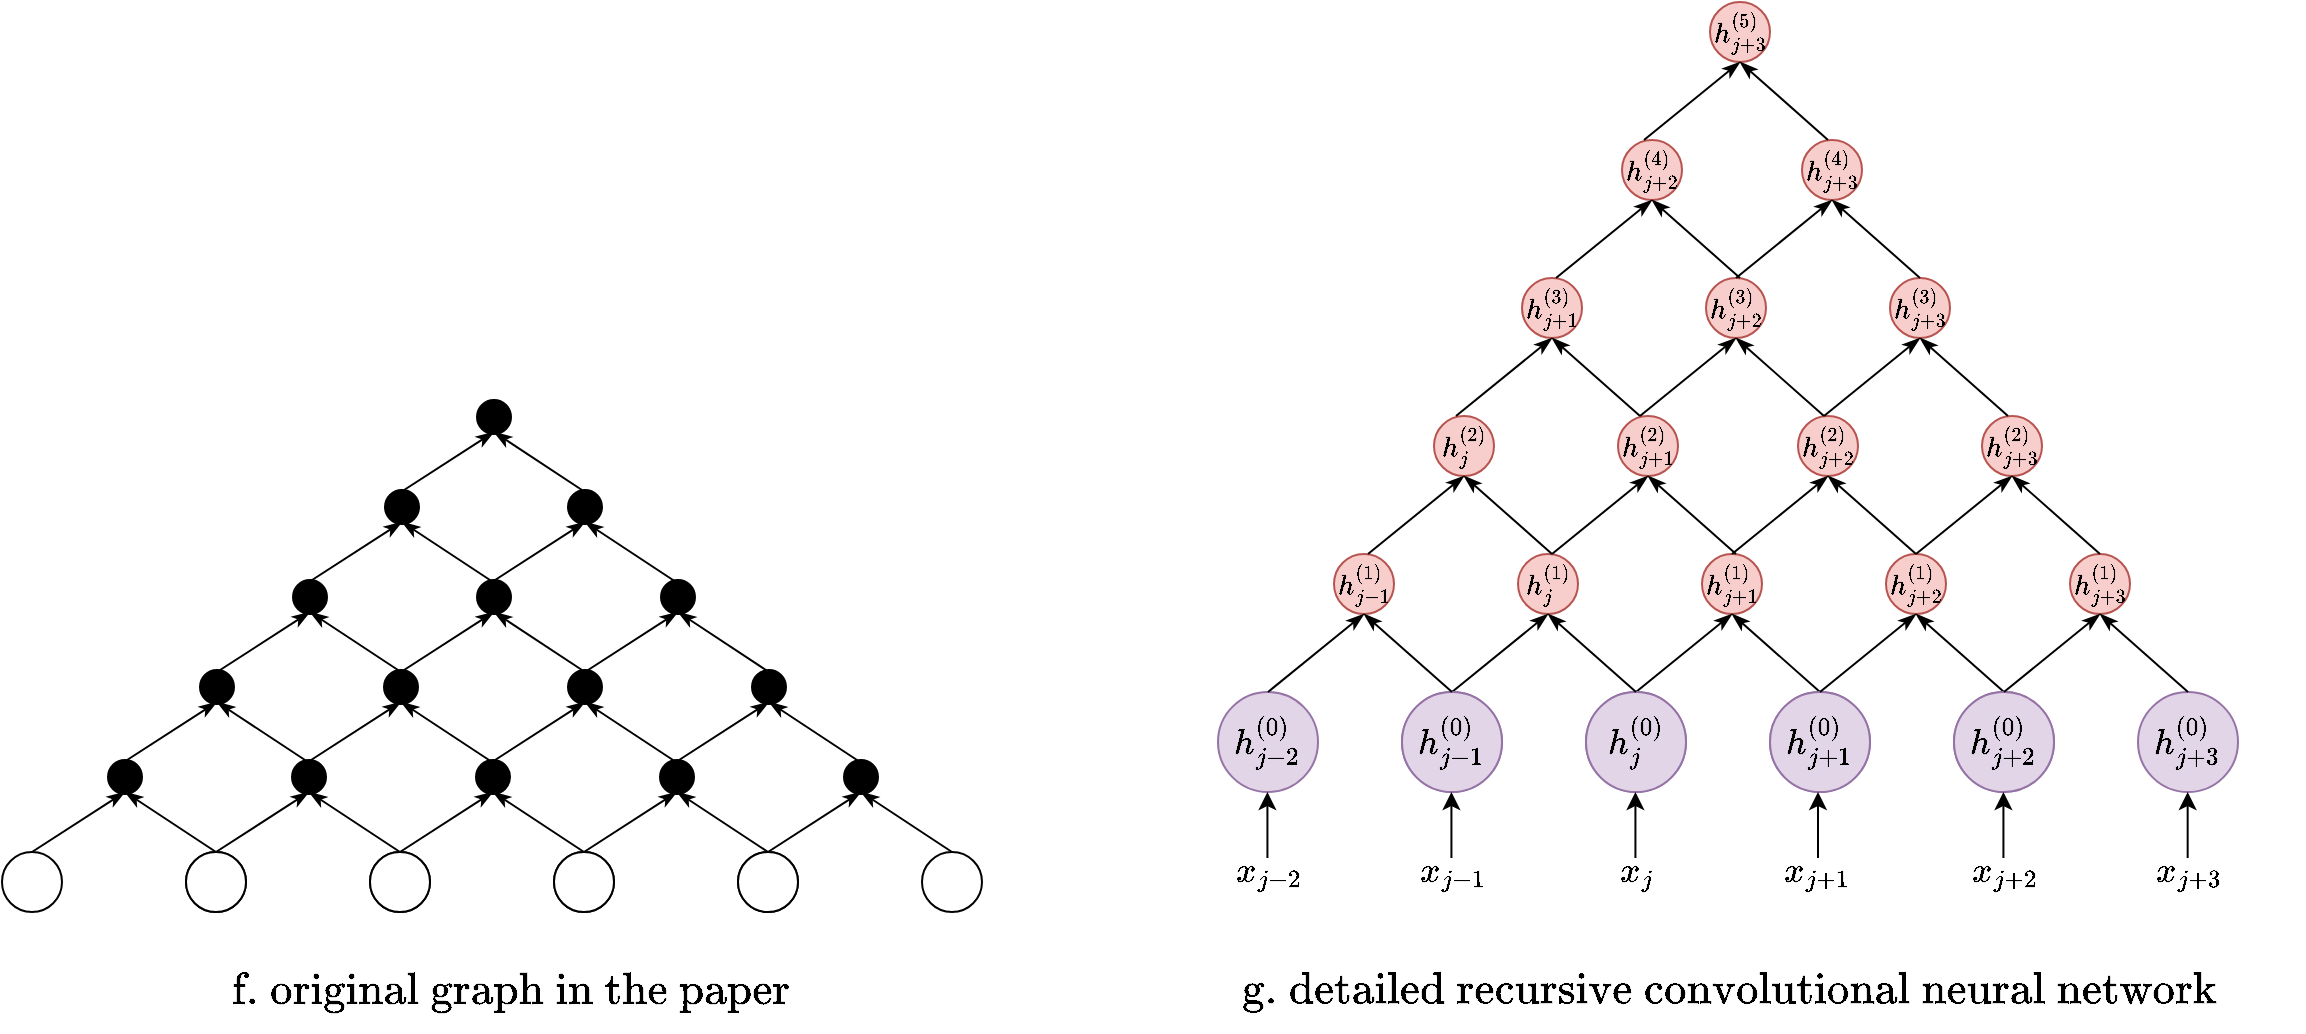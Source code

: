 <mxfile version="20.6.2" type="device"><diagram id="elnyjXKrbrGIwLudYgpo" name="第 1 页"><mxGraphModel dx="1806" dy="1236" grid="1" gridSize="10" guides="1" tooltips="1" connect="1" arrows="1" fold="1" page="0" pageScale="1" pageWidth="827" pageHeight="1169" math="1" shadow="0"><root><mxCell id="0"/><mxCell id="1" parent="0"/><mxCell id="DFSDorzvEX56ntKJOx33-15" value="$$\text{g. detailed recursive convolutional neural network}$$" style="text;html=1;align=center;verticalAlign=middle;resizable=0;points=[];autosize=1;strokeColor=none;fillColor=none;fontSize=19;" parent="1" vertex="1"><mxGeometry x="434.5" y="460" width="530" height="40" as="geometry"/></mxCell><mxCell id="DFSDorzvEX56ntKJOx33-19" value="" style="ellipse;whiteSpace=wrap;html=1;fontSize=19;strokeWidth=1;" parent="1" vertex="1"><mxGeometry x="21" y="410" width="30" height="30" as="geometry"/></mxCell><mxCell id="DFSDorzvEX56ntKJOx33-22" value="" style="ellipse;whiteSpace=wrap;html=1;fontSize=19;strokeWidth=1;" parent="1" vertex="1"><mxGeometry x="113" y="410" width="30" height="30" as="geometry"/></mxCell><mxCell id="DFSDorzvEX56ntKJOx33-25" value="" style="ellipse;whiteSpace=wrap;html=1;fontSize=19;strokeWidth=3;fillColor=#000000;" parent="1" vertex="1"><mxGeometry x="75" y="365" width="15" height="15" as="geometry"/></mxCell><mxCell id="DFSDorzvEX56ntKJOx33-26" value="" style="endArrow=classicThin;html=1;rounded=0;strokeWidth=1;fontSize=19;exitX=0.5;exitY=0;exitDx=0;exitDy=0;entryX=0.5;entryY=1;entryDx=0;entryDy=0;endFill=1;" parent="1" source="DFSDorzvEX56ntKJOx33-19" target="DFSDorzvEX56ntKJOx33-25" edge="1"><mxGeometry width="50" height="50" relative="1" as="geometry"><mxPoint x="65" y="435" as="sourcePoint"/><mxPoint x="115" y="385" as="targetPoint"/></mxGeometry></mxCell><mxCell id="DFSDorzvEX56ntKJOx33-27" value="" style="endArrow=classicThin;html=1;rounded=0;strokeWidth=1;fontSize=19;entryX=0.5;entryY=1;entryDx=0;entryDy=0;exitX=0.5;exitY=0;exitDx=0;exitDy=0;endFill=1;" parent="1" source="DFSDorzvEX56ntKJOx33-22" target="DFSDorzvEX56ntKJOx33-25" edge="1"><mxGeometry width="50" height="50" relative="1" as="geometry"><mxPoint x="75" y="435" as="sourcePoint"/><mxPoint x="125" y="385" as="targetPoint"/></mxGeometry></mxCell><mxCell id="DFSDorzvEX56ntKJOx33-32" value="$$\text{f. original graph in the paper}$$" style="text;html=1;align=center;verticalAlign=middle;resizable=0;points=[];autosize=1;strokeColor=none;fillColor=none;fontSize=19;" parent="1" vertex="1"><mxGeometry x="-84" y="460" width="350" height="40" as="geometry"/></mxCell><mxCell id="DFSDorzvEX56ntKJOx33-41" value="" style="ellipse;whiteSpace=wrap;html=1;fontSize=19;strokeWidth=1;" parent="1" vertex="1"><mxGeometry x="113" y="410" width="30" height="30" as="geometry"/></mxCell><mxCell id="DFSDorzvEX56ntKJOx33-42" value="" style="ellipse;whiteSpace=wrap;html=1;fontSize=19;strokeWidth=1;" parent="1" vertex="1"><mxGeometry x="205" y="410" width="30" height="30" as="geometry"/></mxCell><mxCell id="DFSDorzvEX56ntKJOx33-43" value="" style="ellipse;whiteSpace=wrap;html=1;fontSize=19;strokeWidth=3;fillColor=#000000;" parent="1" vertex="1"><mxGeometry x="167" y="365" width="15" height="15" as="geometry"/></mxCell><mxCell id="DFSDorzvEX56ntKJOx33-44" value="" style="endArrow=classicThin;html=1;rounded=0;strokeWidth=1;fontSize=19;exitX=0.5;exitY=0;exitDx=0;exitDy=0;entryX=0.5;entryY=1;entryDx=0;entryDy=0;endFill=1;" parent="1" source="DFSDorzvEX56ntKJOx33-41" target="DFSDorzvEX56ntKJOx33-43" edge="1"><mxGeometry width="50" height="50" relative="1" as="geometry"><mxPoint x="157" y="435" as="sourcePoint"/><mxPoint x="207" y="385" as="targetPoint"/></mxGeometry></mxCell><mxCell id="DFSDorzvEX56ntKJOx33-45" value="" style="endArrow=classicThin;html=1;rounded=0;strokeWidth=1;fontSize=19;entryX=0.5;entryY=1;entryDx=0;entryDy=0;exitX=0.5;exitY=0;exitDx=0;exitDy=0;endFill=1;" parent="1" source="DFSDorzvEX56ntKJOx33-42" target="DFSDorzvEX56ntKJOx33-43" edge="1"><mxGeometry width="50" height="50" relative="1" as="geometry"><mxPoint x="167" y="435" as="sourcePoint"/><mxPoint x="217" y="385" as="targetPoint"/></mxGeometry></mxCell><mxCell id="DFSDorzvEX56ntKJOx33-46" value="" style="ellipse;whiteSpace=wrap;html=1;fontSize=19;strokeWidth=1;" parent="1" vertex="1"><mxGeometry x="205" y="410" width="30" height="30" as="geometry"/></mxCell><mxCell id="DFSDorzvEX56ntKJOx33-47" value="" style="ellipse;whiteSpace=wrap;html=1;fontSize=19;strokeWidth=1;" parent="1" vertex="1"><mxGeometry x="297" y="410" width="30" height="30" as="geometry"/></mxCell><mxCell id="DFSDorzvEX56ntKJOx33-48" value="" style="ellipse;whiteSpace=wrap;html=1;fontSize=19;strokeWidth=3;fillColor=#000000;" parent="1" vertex="1"><mxGeometry x="259" y="365" width="15" height="15" as="geometry"/></mxCell><mxCell id="DFSDorzvEX56ntKJOx33-49" value="" style="endArrow=classicThin;html=1;rounded=0;strokeWidth=1;fontSize=19;exitX=0.5;exitY=0;exitDx=0;exitDy=0;entryX=0.5;entryY=1;entryDx=0;entryDy=0;endFill=1;" parent="1" source="DFSDorzvEX56ntKJOx33-46" target="DFSDorzvEX56ntKJOx33-48" edge="1"><mxGeometry width="50" height="50" relative="1" as="geometry"><mxPoint x="249" y="435" as="sourcePoint"/><mxPoint x="299" y="385" as="targetPoint"/></mxGeometry></mxCell><mxCell id="DFSDorzvEX56ntKJOx33-50" value="" style="endArrow=classicThin;html=1;rounded=0;strokeWidth=1;fontSize=19;entryX=0.5;entryY=1;entryDx=0;entryDy=0;exitX=0.5;exitY=0;exitDx=0;exitDy=0;endFill=1;" parent="1" source="DFSDorzvEX56ntKJOx33-47" target="DFSDorzvEX56ntKJOx33-48" edge="1"><mxGeometry width="50" height="50" relative="1" as="geometry"><mxPoint x="259" y="435" as="sourcePoint"/><mxPoint x="309" y="385" as="targetPoint"/></mxGeometry></mxCell><mxCell id="DFSDorzvEX56ntKJOx33-51" value="" style="ellipse;whiteSpace=wrap;html=1;fontSize=19;strokeWidth=1;" parent="1" vertex="1"><mxGeometry x="-71" y="410" width="30" height="30" as="geometry"/></mxCell><mxCell id="DFSDorzvEX56ntKJOx33-52" value="" style="ellipse;whiteSpace=wrap;html=1;fontSize=19;strokeWidth=1;" parent="1" vertex="1"><mxGeometry x="21" y="410" width="30" height="30" as="geometry"/></mxCell><mxCell id="DFSDorzvEX56ntKJOx33-53" value="" style="ellipse;whiteSpace=wrap;html=1;fontSize=19;strokeWidth=3;fillColor=#000000;" parent="1" vertex="1"><mxGeometry x="-17" y="365" width="15" height="15" as="geometry"/></mxCell><mxCell id="DFSDorzvEX56ntKJOx33-54" value="" style="endArrow=classicThin;html=1;rounded=0;strokeWidth=1;fontSize=19;exitX=0.5;exitY=0;exitDx=0;exitDy=0;entryX=0.5;entryY=1;entryDx=0;entryDy=0;endFill=1;" parent="1" source="DFSDorzvEX56ntKJOx33-51" target="DFSDorzvEX56ntKJOx33-53" edge="1"><mxGeometry width="50" height="50" relative="1" as="geometry"><mxPoint x="-27" y="435" as="sourcePoint"/><mxPoint x="23" y="385" as="targetPoint"/></mxGeometry></mxCell><mxCell id="DFSDorzvEX56ntKJOx33-55" value="" style="endArrow=classicThin;html=1;rounded=0;strokeWidth=1;fontSize=19;entryX=0.5;entryY=1;entryDx=0;entryDy=0;exitX=0.5;exitY=0;exitDx=0;exitDy=0;endFill=1;" parent="1" source="DFSDorzvEX56ntKJOx33-52" target="DFSDorzvEX56ntKJOx33-53" edge="1"><mxGeometry width="50" height="50" relative="1" as="geometry"><mxPoint x="-17" y="435" as="sourcePoint"/><mxPoint x="33" y="385" as="targetPoint"/></mxGeometry></mxCell><mxCell id="DFSDorzvEX56ntKJOx33-56" value="" style="ellipse;whiteSpace=wrap;html=1;fontSize=19;strokeWidth=1;" parent="1" vertex="1"><mxGeometry x="-163" y="410" width="30" height="30" as="geometry"/></mxCell><mxCell id="DFSDorzvEX56ntKJOx33-57" value="" style="ellipse;whiteSpace=wrap;html=1;fontSize=19;strokeWidth=1;" parent="1" vertex="1"><mxGeometry x="-71" y="410" width="30" height="30" as="geometry"/></mxCell><mxCell id="DFSDorzvEX56ntKJOx33-58" value="" style="ellipse;whiteSpace=wrap;html=1;fontSize=19;strokeWidth=3;fillColor=#000000;" parent="1" vertex="1"><mxGeometry x="-109" y="365" width="15" height="15" as="geometry"/></mxCell><mxCell id="DFSDorzvEX56ntKJOx33-59" value="" style="endArrow=classicThin;html=1;rounded=0;strokeWidth=1;fontSize=19;exitX=0.5;exitY=0;exitDx=0;exitDy=0;entryX=0.5;entryY=1;entryDx=0;entryDy=0;endFill=1;" parent="1" source="DFSDorzvEX56ntKJOx33-56" target="DFSDorzvEX56ntKJOx33-58" edge="1"><mxGeometry width="50" height="50" relative="1" as="geometry"><mxPoint x="-119" y="435" as="sourcePoint"/><mxPoint x="-69" y="385" as="targetPoint"/></mxGeometry></mxCell><mxCell id="DFSDorzvEX56ntKJOx33-60" value="" style="endArrow=classicThin;html=1;rounded=0;strokeWidth=1;fontSize=19;entryX=0.5;entryY=1;entryDx=0;entryDy=0;exitX=0.5;exitY=0;exitDx=0;exitDy=0;endFill=1;" parent="1" source="DFSDorzvEX56ntKJOx33-57" target="DFSDorzvEX56ntKJOx33-58" edge="1"><mxGeometry width="50" height="50" relative="1" as="geometry"><mxPoint x="-109" y="435" as="sourcePoint"/><mxPoint x="-59" y="385" as="targetPoint"/></mxGeometry></mxCell><mxCell id="DFSDorzvEX56ntKJOx33-61" value="" style="ellipse;whiteSpace=wrap;html=1;fontSize=19;strokeWidth=3;fillColor=#000000;" parent="1" vertex="1"><mxGeometry x="-63" y="320" width="15" height="15" as="geometry"/></mxCell><mxCell id="DFSDorzvEX56ntKJOx33-62" value="" style="endArrow=classicThin;html=1;rounded=0;strokeWidth=1;fontSize=19;exitX=0.5;exitY=0;exitDx=0;exitDy=0;entryX=0.5;entryY=1;entryDx=0;entryDy=0;endFill=1;" parent="1" target="DFSDorzvEX56ntKJOx33-61" edge="1"><mxGeometry width="50" height="50" relative="1" as="geometry"><mxPoint x="-102" y="365" as="sourcePoint"/><mxPoint x="-23" y="340" as="targetPoint"/></mxGeometry></mxCell><mxCell id="DFSDorzvEX56ntKJOx33-63" value="" style="endArrow=classicThin;html=1;rounded=0;strokeWidth=1;fontSize=19;entryX=0.5;entryY=1;entryDx=0;entryDy=0;exitX=0.5;exitY=0;exitDx=0;exitDy=0;endFill=1;" parent="1" target="DFSDorzvEX56ntKJOx33-61" edge="1"><mxGeometry width="50" height="50" relative="1" as="geometry"><mxPoint x="-10" y="365" as="sourcePoint"/><mxPoint x="-13" y="340" as="targetPoint"/></mxGeometry></mxCell><mxCell id="DFSDorzvEX56ntKJOx33-64" value="" style="ellipse;whiteSpace=wrap;html=1;fontSize=19;strokeWidth=3;fillColor=#000000;" parent="1" vertex="1"><mxGeometry x="29" y="320" width="15" height="15" as="geometry"/></mxCell><mxCell id="DFSDorzvEX56ntKJOx33-65" value="" style="endArrow=classicThin;html=1;rounded=0;strokeWidth=1;fontSize=19;exitX=0.5;exitY=0;exitDx=0;exitDy=0;entryX=0.5;entryY=1;entryDx=0;entryDy=0;endFill=1;" parent="1" target="DFSDorzvEX56ntKJOx33-64" edge="1"><mxGeometry width="50" height="50" relative="1" as="geometry"><mxPoint x="-10" y="365" as="sourcePoint"/><mxPoint x="69" y="340" as="targetPoint"/></mxGeometry></mxCell><mxCell id="DFSDorzvEX56ntKJOx33-66" value="" style="endArrow=classicThin;html=1;rounded=0;strokeWidth=1;fontSize=19;entryX=0.5;entryY=1;entryDx=0;entryDy=0;exitX=0.5;exitY=0;exitDx=0;exitDy=0;endFill=1;" parent="1" target="DFSDorzvEX56ntKJOx33-64" edge="1"><mxGeometry width="50" height="50" relative="1" as="geometry"><mxPoint x="82" y="365" as="sourcePoint"/><mxPoint x="79" y="340" as="targetPoint"/></mxGeometry></mxCell><mxCell id="DFSDorzvEX56ntKJOx33-67" value="" style="ellipse;whiteSpace=wrap;html=1;fontSize=19;strokeWidth=3;fillColor=#000000;" parent="1" vertex="1"><mxGeometry x="121" y="320" width="15" height="15" as="geometry"/></mxCell><mxCell id="DFSDorzvEX56ntKJOx33-68" value="" style="endArrow=classicThin;html=1;rounded=0;strokeWidth=1;fontSize=19;exitX=0.5;exitY=0;exitDx=0;exitDy=0;entryX=0.5;entryY=1;entryDx=0;entryDy=0;endFill=1;" parent="1" target="DFSDorzvEX56ntKJOx33-67" edge="1"><mxGeometry width="50" height="50" relative="1" as="geometry"><mxPoint x="82" y="365" as="sourcePoint"/><mxPoint x="161" y="340" as="targetPoint"/></mxGeometry></mxCell><mxCell id="DFSDorzvEX56ntKJOx33-69" value="" style="endArrow=classicThin;html=1;rounded=0;strokeWidth=1;fontSize=19;entryX=0.5;entryY=1;entryDx=0;entryDy=0;exitX=0.5;exitY=0;exitDx=0;exitDy=0;endFill=1;" parent="1" target="DFSDorzvEX56ntKJOx33-67" edge="1"><mxGeometry width="50" height="50" relative="1" as="geometry"><mxPoint x="174" y="365" as="sourcePoint"/><mxPoint x="171" y="340" as="targetPoint"/></mxGeometry></mxCell><mxCell id="DFSDorzvEX56ntKJOx33-70" value="" style="ellipse;whiteSpace=wrap;html=1;fontSize=19;strokeWidth=3;fillColor=#000000;" parent="1" vertex="1"><mxGeometry x="-16.5" y="275" width="15" height="15" as="geometry"/></mxCell><mxCell id="DFSDorzvEX56ntKJOx33-71" value="" style="endArrow=classicThin;html=1;rounded=0;strokeWidth=1;fontSize=19;exitX=0.5;exitY=0;exitDx=0;exitDy=0;entryX=0.5;entryY=1;entryDx=0;entryDy=0;endFill=1;" parent="1" target="DFSDorzvEX56ntKJOx33-70" edge="1"><mxGeometry width="50" height="50" relative="1" as="geometry"><mxPoint x="-55.5" y="320" as="sourcePoint"/><mxPoint x="23.5" y="295" as="targetPoint"/></mxGeometry></mxCell><mxCell id="DFSDorzvEX56ntKJOx33-72" value="" style="endArrow=classicThin;html=1;rounded=0;strokeWidth=1;fontSize=19;entryX=0.5;entryY=1;entryDx=0;entryDy=0;exitX=0.5;exitY=0;exitDx=0;exitDy=0;endFill=1;" parent="1" target="DFSDorzvEX56ntKJOx33-70" edge="1"><mxGeometry width="50" height="50" relative="1" as="geometry"><mxPoint x="36.5" y="320" as="sourcePoint"/><mxPoint x="33.5" y="295" as="targetPoint"/></mxGeometry></mxCell><mxCell id="DFSDorzvEX56ntKJOx33-73" value="" style="ellipse;whiteSpace=wrap;html=1;fontSize=19;strokeWidth=3;fillColor=#000000;" parent="1" vertex="1"><mxGeometry x="75.5" y="275" width="15" height="15" as="geometry"/></mxCell><mxCell id="DFSDorzvEX56ntKJOx33-74" value="" style="endArrow=classicThin;html=1;rounded=0;strokeWidth=1;fontSize=19;exitX=0.5;exitY=0;exitDx=0;exitDy=0;entryX=0.5;entryY=1;entryDx=0;entryDy=0;endFill=1;" parent="1" target="DFSDorzvEX56ntKJOx33-73" edge="1"><mxGeometry width="50" height="50" relative="1" as="geometry"><mxPoint x="36.5" y="320" as="sourcePoint"/><mxPoint x="115.5" y="295" as="targetPoint"/></mxGeometry></mxCell><mxCell id="DFSDorzvEX56ntKJOx33-75" value="" style="endArrow=classicThin;html=1;rounded=0;strokeWidth=1;fontSize=19;entryX=0.5;entryY=1;entryDx=0;entryDy=0;exitX=0.5;exitY=0;exitDx=0;exitDy=0;endFill=1;" parent="1" target="DFSDorzvEX56ntKJOx33-73" edge="1"><mxGeometry width="50" height="50" relative="1" as="geometry"><mxPoint x="128.5" y="320" as="sourcePoint"/><mxPoint x="125.5" y="295" as="targetPoint"/></mxGeometry></mxCell><mxCell id="DFSDorzvEX56ntKJOx33-76" value="" style="ellipse;whiteSpace=wrap;html=1;fontSize=19;strokeWidth=3;fillColor=#000000;" parent="1" vertex="1"><mxGeometry x="29.5" y="230" width="15" height="15" as="geometry"/></mxCell><mxCell id="DFSDorzvEX56ntKJOx33-77" value="" style="endArrow=classicThin;html=1;rounded=0;strokeWidth=1;fontSize=19;exitX=0.5;exitY=0;exitDx=0;exitDy=0;entryX=0.5;entryY=1;entryDx=0;entryDy=0;endFill=1;" parent="1" target="DFSDorzvEX56ntKJOx33-76" edge="1"><mxGeometry width="50" height="50" relative="1" as="geometry"><mxPoint x="-9.5" y="275" as="sourcePoint"/><mxPoint x="69.5" y="250" as="targetPoint"/></mxGeometry></mxCell><mxCell id="DFSDorzvEX56ntKJOx33-78" value="" style="endArrow=classicThin;html=1;rounded=0;strokeWidth=1;fontSize=19;entryX=0.5;entryY=1;entryDx=0;entryDy=0;exitX=0.5;exitY=0;exitDx=0;exitDy=0;endFill=1;" parent="1" target="DFSDorzvEX56ntKJOx33-76" edge="1"><mxGeometry width="50" height="50" relative="1" as="geometry"><mxPoint x="82.5" y="275" as="sourcePoint"/><mxPoint x="79.5" y="250" as="targetPoint"/></mxGeometry></mxCell><mxCell id="DFSDorzvEX56ntKJOx33-79" value="" style="ellipse;whiteSpace=wrap;html=1;fontSize=19;strokeWidth=3;fillColor=#000000;" parent="1" vertex="1"><mxGeometry x="213" y="320" width="15" height="15" as="geometry"/></mxCell><mxCell id="DFSDorzvEX56ntKJOx33-80" value="" style="endArrow=classicThin;html=1;rounded=0;strokeWidth=1;fontSize=19;exitX=0.5;exitY=0;exitDx=0;exitDy=0;entryX=0.5;entryY=1;entryDx=0;entryDy=0;endFill=1;" parent="1" target="DFSDorzvEX56ntKJOx33-79" edge="1"><mxGeometry width="50" height="50" relative="1" as="geometry"><mxPoint x="174" y="365" as="sourcePoint"/><mxPoint x="253" y="340" as="targetPoint"/></mxGeometry></mxCell><mxCell id="DFSDorzvEX56ntKJOx33-81" value="" style="endArrow=classicThin;html=1;rounded=0;strokeWidth=1;fontSize=19;entryX=0.5;entryY=1;entryDx=0;entryDy=0;exitX=0.5;exitY=0;exitDx=0;exitDy=0;endFill=1;" parent="1" target="DFSDorzvEX56ntKJOx33-79" edge="1"><mxGeometry width="50" height="50" relative="1" as="geometry"><mxPoint x="266" y="365" as="sourcePoint"/><mxPoint x="263" y="340" as="targetPoint"/></mxGeometry></mxCell><mxCell id="DFSDorzvEX56ntKJOx33-82" value="" style="ellipse;whiteSpace=wrap;html=1;fontSize=19;strokeWidth=3;fillColor=#000000;" parent="1" vertex="1"><mxGeometry x="167.5" y="275" width="15" height="15" as="geometry"/></mxCell><mxCell id="DFSDorzvEX56ntKJOx33-83" value="" style="endArrow=classicThin;html=1;rounded=0;strokeWidth=1;fontSize=19;exitX=0.5;exitY=0;exitDx=0;exitDy=0;entryX=0.5;entryY=1;entryDx=0;entryDy=0;endFill=1;" parent="1" target="DFSDorzvEX56ntKJOx33-82" edge="1"><mxGeometry width="50" height="50" relative="1" as="geometry"><mxPoint x="128.5" y="320" as="sourcePoint"/><mxPoint x="207.5" y="295" as="targetPoint"/></mxGeometry></mxCell><mxCell id="DFSDorzvEX56ntKJOx33-84" value="" style="endArrow=classicThin;html=1;rounded=0;strokeWidth=1;fontSize=19;entryX=0.5;entryY=1;entryDx=0;entryDy=0;exitX=0.5;exitY=0;exitDx=0;exitDy=0;endFill=1;" parent="1" target="DFSDorzvEX56ntKJOx33-82" edge="1"><mxGeometry width="50" height="50" relative="1" as="geometry"><mxPoint x="220.5" y="320" as="sourcePoint"/><mxPoint x="217.5" y="295" as="targetPoint"/></mxGeometry></mxCell><mxCell id="DFSDorzvEX56ntKJOx33-85" value="" style="ellipse;whiteSpace=wrap;html=1;fontSize=19;strokeWidth=3;fillColor=#000000;" parent="1" vertex="1"><mxGeometry x="121" y="230" width="15" height="15" as="geometry"/></mxCell><mxCell id="DFSDorzvEX56ntKJOx33-86" value="" style="endArrow=classicThin;html=1;rounded=0;strokeWidth=1;fontSize=19;exitX=0.5;exitY=0;exitDx=0;exitDy=0;entryX=0.5;entryY=1;entryDx=0;entryDy=0;endFill=1;" parent="1" target="DFSDorzvEX56ntKJOx33-85" edge="1"><mxGeometry width="50" height="50" relative="1" as="geometry"><mxPoint x="82" y="275" as="sourcePoint"/><mxPoint x="161" y="250" as="targetPoint"/></mxGeometry></mxCell><mxCell id="DFSDorzvEX56ntKJOx33-87" value="" style="endArrow=classicThin;html=1;rounded=0;strokeWidth=1;fontSize=19;entryX=0.5;entryY=1;entryDx=0;entryDy=0;exitX=0.5;exitY=0;exitDx=0;exitDy=0;endFill=1;" parent="1" target="DFSDorzvEX56ntKJOx33-85" edge="1"><mxGeometry width="50" height="50" relative="1" as="geometry"><mxPoint x="174" y="275" as="sourcePoint"/><mxPoint x="171" y="250" as="targetPoint"/></mxGeometry></mxCell><mxCell id="DFSDorzvEX56ntKJOx33-88" value="" style="ellipse;whiteSpace=wrap;html=1;fontSize=19;strokeWidth=3;fillColor=#000000;" parent="1" vertex="1"><mxGeometry x="75.5" y="185" width="15" height="15" as="geometry"/></mxCell><mxCell id="DFSDorzvEX56ntKJOx33-89" value="" style="endArrow=classicThin;html=1;rounded=0;strokeWidth=1;fontSize=19;exitX=0.5;exitY=0;exitDx=0;exitDy=0;entryX=0.5;entryY=1;entryDx=0;entryDy=0;endFill=1;" parent="1" target="DFSDorzvEX56ntKJOx33-88" edge="1"><mxGeometry width="50" height="50" relative="1" as="geometry"><mxPoint x="36.5" y="230" as="sourcePoint"/><mxPoint x="115.5" y="205" as="targetPoint"/></mxGeometry></mxCell><mxCell id="DFSDorzvEX56ntKJOx33-90" value="" style="endArrow=classicThin;html=1;rounded=0;strokeWidth=1;fontSize=19;entryX=0.5;entryY=1;entryDx=0;entryDy=0;exitX=0.5;exitY=0;exitDx=0;exitDy=0;endFill=1;" parent="1" target="DFSDorzvEX56ntKJOx33-88" edge="1"><mxGeometry width="50" height="50" relative="1" as="geometry"><mxPoint x="128.5" y="230" as="sourcePoint"/><mxPoint x="125.5" y="205" as="targetPoint"/></mxGeometry></mxCell><mxCell id="DFSDorzvEX56ntKJOx33-91" value="" style="ellipse;whiteSpace=wrap;html=1;fontSize=19;strokeWidth=1;aspect=fixed;fillColor=#e1d5e7;strokeColor=#9673a6;" parent="1" vertex="1"><mxGeometry x="629" y="330" width="50" height="50" as="geometry"/></mxCell><mxCell id="DFSDorzvEX56ntKJOx33-92" value="" style="ellipse;whiteSpace=wrap;html=1;fontSize=19;strokeWidth=1;aspect=fixed;fillColor=#e1d5e7;strokeColor=#9673a6;" parent="1" vertex="1"><mxGeometry x="721" y="330" width="50" height="50" as="geometry"/></mxCell><mxCell id="DFSDorzvEX56ntKJOx33-93" value="&lt;span style=&quot;font-size: 12px;&quot;&gt;$$h_{j+1}^{(1)}$$&lt;/span&gt;" style="ellipse;whiteSpace=wrap;html=1;fontSize=19;strokeWidth=1;fillColor=#f8cecc;aspect=fixed;strokeColor=#b85450;" parent="1" vertex="1"><mxGeometry x="687" y="261" width="30" height="30" as="geometry"/></mxCell><mxCell id="DFSDorzvEX56ntKJOx33-94" value="" style="endArrow=classicThin;html=1;rounded=0;strokeWidth=1;fontSize=19;exitX=0.5;exitY=0;exitDx=0;exitDy=0;entryX=0.5;entryY=1;entryDx=0;entryDy=0;endFill=1;" parent="1" source="DFSDorzvEX56ntKJOx33-91" target="DFSDorzvEX56ntKJOx33-93" edge="1"><mxGeometry width="50" height="50" relative="1" as="geometry"><mxPoint x="673" y="355" as="sourcePoint"/><mxPoint x="723" y="305" as="targetPoint"/></mxGeometry></mxCell><mxCell id="DFSDorzvEX56ntKJOx33-95" value="" style="endArrow=classicThin;html=1;rounded=0;strokeWidth=1;fontSize=19;entryX=0.5;entryY=1;entryDx=0;entryDy=0;exitX=0.5;exitY=0;exitDx=0;exitDy=0;endFill=1;" parent="1" source="DFSDorzvEX56ntKJOx33-92" target="DFSDorzvEX56ntKJOx33-93" edge="1"><mxGeometry width="50" height="50" relative="1" as="geometry"><mxPoint x="683" y="355" as="sourcePoint"/><mxPoint x="733" y="305" as="targetPoint"/></mxGeometry></mxCell><mxCell id="DFSDorzvEX56ntKJOx33-96" value="&lt;span style=&quot;font-size: 15px;&quot;&gt;$$h_{j+1}^{(0)}$$&lt;/span&gt;" style="ellipse;whiteSpace=wrap;html=1;fontSize=19;strokeWidth=1;aspect=fixed;fillColor=#e1d5e7;strokeColor=#9673a6;" parent="1" vertex="1"><mxGeometry x="721" y="330" width="50" height="50" as="geometry"/></mxCell><mxCell id="DFSDorzvEX56ntKJOx33-97" value="" style="ellipse;whiteSpace=wrap;html=1;fontSize=19;strokeWidth=1;aspect=fixed;fillColor=#e1d5e7;strokeColor=#9673a6;" parent="1" vertex="1"><mxGeometry x="813" y="330" width="50" height="50" as="geometry"/></mxCell><mxCell id="DFSDorzvEX56ntKJOx33-98" value="&lt;span style=&quot;font-size: 12px;&quot;&gt;$$h_{j+2}^{(1)}$$&lt;/span&gt;" style="ellipse;whiteSpace=wrap;html=1;fontSize=19;strokeWidth=1;fillColor=#f8cecc;aspect=fixed;strokeColor=#b85450;" parent="1" vertex="1"><mxGeometry x="779" y="261" width="30" height="30" as="geometry"/></mxCell><mxCell id="DFSDorzvEX56ntKJOx33-99" value="" style="endArrow=classicThin;html=1;rounded=0;strokeWidth=1;fontSize=19;exitX=0.5;exitY=0;exitDx=0;exitDy=0;entryX=0.5;entryY=1;entryDx=0;entryDy=0;endFill=1;" parent="1" source="DFSDorzvEX56ntKJOx33-96" target="DFSDorzvEX56ntKJOx33-98" edge="1"><mxGeometry width="50" height="50" relative="1" as="geometry"><mxPoint x="765" y="355" as="sourcePoint"/><mxPoint x="815" y="305" as="targetPoint"/></mxGeometry></mxCell><mxCell id="DFSDorzvEX56ntKJOx33-100" value="" style="endArrow=classicThin;html=1;rounded=0;strokeWidth=1;fontSize=19;entryX=0.5;entryY=1;entryDx=0;entryDy=0;exitX=0.5;exitY=0;exitDx=0;exitDy=0;endFill=1;" parent="1" source="DFSDorzvEX56ntKJOx33-97" target="DFSDorzvEX56ntKJOx33-98" edge="1"><mxGeometry width="50" height="50" relative="1" as="geometry"><mxPoint x="775" y="355" as="sourcePoint"/><mxPoint x="825" y="305" as="targetPoint"/></mxGeometry></mxCell><mxCell id="DFSDorzvEX56ntKJOx33-101" value="&lt;span style=&quot;font-size: 15px;&quot;&gt;$$h_{j+2}^{(0)}$$&lt;/span&gt;" style="ellipse;whiteSpace=wrap;html=1;fontSize=19;strokeWidth=1;aspect=fixed;fillColor=#e1d5e7;strokeColor=#9673a6;" parent="1" vertex="1"><mxGeometry x="813" y="330" width="50" height="50" as="geometry"/></mxCell><mxCell id="DFSDorzvEX56ntKJOx33-102" value="&lt;span style=&quot;font-size: 15px;&quot;&gt;$$h_{j+3}^{(0)}$$&lt;/span&gt;" style="ellipse;whiteSpace=wrap;html=1;fontSize=19;strokeWidth=1;aspect=fixed;fillColor=#e1d5e7;strokeColor=#9673a6;" parent="1" vertex="1"><mxGeometry x="905" y="330" width="50" height="50" as="geometry"/></mxCell><mxCell id="DFSDorzvEX56ntKJOx33-103" value="&lt;span style=&quot;font-size: 12px;&quot;&gt;$$h_{j+3}^{(1)}$$&lt;/span&gt;" style="ellipse;whiteSpace=wrap;html=1;fontSize=19;strokeWidth=1;fillColor=#f8cecc;aspect=fixed;strokeColor=#b85450;" parent="1" vertex="1"><mxGeometry x="871" y="261" width="30" height="30" as="geometry"/></mxCell><mxCell id="DFSDorzvEX56ntKJOx33-104" value="" style="endArrow=classicThin;html=1;rounded=0;strokeWidth=1;fontSize=19;exitX=0.5;exitY=0;exitDx=0;exitDy=0;entryX=0.5;entryY=1;entryDx=0;entryDy=0;endFill=1;" parent="1" source="DFSDorzvEX56ntKJOx33-101" target="DFSDorzvEX56ntKJOx33-103" edge="1"><mxGeometry width="50" height="50" relative="1" as="geometry"><mxPoint x="857" y="355" as="sourcePoint"/><mxPoint x="907" y="305" as="targetPoint"/></mxGeometry></mxCell><mxCell id="DFSDorzvEX56ntKJOx33-105" value="" style="endArrow=classicThin;html=1;rounded=0;strokeWidth=1;fontSize=19;entryX=0.5;entryY=1;entryDx=0;entryDy=0;exitX=0.5;exitY=0;exitDx=0;exitDy=0;endFill=1;" parent="1" source="DFSDorzvEX56ntKJOx33-102" target="DFSDorzvEX56ntKJOx33-103" edge="1"><mxGeometry width="50" height="50" relative="1" as="geometry"><mxPoint x="867" y="355" as="sourcePoint"/><mxPoint x="917" y="305" as="targetPoint"/></mxGeometry></mxCell><mxCell id="DFSDorzvEX56ntKJOx33-106" value="" style="ellipse;whiteSpace=wrap;html=1;fontSize=19;strokeWidth=1;aspect=fixed;fillColor=#e1d5e7;strokeColor=#9673a6;" parent="1" vertex="1"><mxGeometry x="537" y="330" width="50" height="50" as="geometry"/></mxCell><mxCell id="DFSDorzvEX56ntKJOx33-107" value="&lt;span style=&quot;font-size: 15px;&quot;&gt;$$h_{j}^{(0)}$$&lt;/span&gt;" style="ellipse;whiteSpace=wrap;html=1;fontSize=19;strokeWidth=1;aspect=fixed;fillColor=#e1d5e7;strokeColor=#9673a6;" parent="1" vertex="1"><mxGeometry x="629" y="330" width="50" height="50" as="geometry"/></mxCell><mxCell id="DFSDorzvEX56ntKJOx33-108" value="&lt;span style=&quot;font-size: 12px;&quot;&gt;$$h_{j}^{(1)}$$&lt;/span&gt;" style="ellipse;whiteSpace=wrap;html=1;fontSize=12;strokeWidth=1;fillColor=#f8cecc;aspect=fixed;strokeColor=#b85450;" parent="1" vertex="1"><mxGeometry x="595" y="261" width="30" height="30" as="geometry"/></mxCell><mxCell id="DFSDorzvEX56ntKJOx33-109" value="" style="endArrow=classicThin;html=1;rounded=0;strokeWidth=1;fontSize=19;exitX=0.5;exitY=0;exitDx=0;exitDy=0;entryX=0.5;entryY=1;entryDx=0;entryDy=0;endFill=1;" parent="1" source="DFSDorzvEX56ntKJOx33-106" target="DFSDorzvEX56ntKJOx33-108" edge="1"><mxGeometry width="50" height="50" relative="1" as="geometry"><mxPoint x="581" y="355" as="sourcePoint"/><mxPoint x="631" y="305" as="targetPoint"/></mxGeometry></mxCell><mxCell id="DFSDorzvEX56ntKJOx33-110" value="" style="endArrow=classicThin;html=1;rounded=0;strokeWidth=1;fontSize=19;entryX=0.5;entryY=1;entryDx=0;entryDy=0;exitX=0.5;exitY=0;exitDx=0;exitDy=0;endFill=1;" parent="1" source="DFSDorzvEX56ntKJOx33-107" target="DFSDorzvEX56ntKJOx33-108" edge="1"><mxGeometry width="50" height="50" relative="1" as="geometry"><mxPoint x="591" y="355" as="sourcePoint"/><mxPoint x="641" y="305" as="targetPoint"/></mxGeometry></mxCell><mxCell id="DFSDorzvEX56ntKJOx33-111" value="$$h_{j-2}^{(0)}$$" style="ellipse;whiteSpace=wrap;html=1;fontSize=15;strokeWidth=1;aspect=fixed;fillColor=#e1d5e7;strokeColor=#9673a6;" parent="1" vertex="1"><mxGeometry x="445" y="330" width="50" height="50" as="geometry"/></mxCell><mxCell id="DFSDorzvEX56ntKJOx33-112" value="&lt;span style=&quot;font-size: 15px;&quot;&gt;$$h_{j-1}^{(0)}$$&lt;/span&gt;" style="ellipse;whiteSpace=wrap;html=1;fontSize=19;strokeWidth=1;aspect=fixed;fillColor=#e1d5e7;strokeColor=#9673a6;" parent="1" vertex="1"><mxGeometry x="537" y="330" width="50" height="50" as="geometry"/></mxCell><mxCell id="DFSDorzvEX56ntKJOx33-113" value="&lt;span style=&quot;font-size: 12px;&quot;&gt;$$h_{j-1}^{(1)}$$&lt;/span&gt;" style="ellipse;whiteSpace=wrap;html=1;fontSize=19;strokeWidth=1;fillColor=#f8cecc;aspect=fixed;strokeColor=#b85450;" parent="1" vertex="1"><mxGeometry x="503" y="261" width="30" height="30" as="geometry"/></mxCell><mxCell id="DFSDorzvEX56ntKJOx33-114" value="" style="endArrow=classicThin;html=1;rounded=0;strokeWidth=1;fontSize=19;exitX=0.5;exitY=0;exitDx=0;exitDy=0;entryX=0.5;entryY=1;entryDx=0;entryDy=0;endFill=1;" parent="1" source="DFSDorzvEX56ntKJOx33-111" target="DFSDorzvEX56ntKJOx33-113" edge="1"><mxGeometry width="50" height="50" relative="1" as="geometry"><mxPoint x="489" y="355" as="sourcePoint"/><mxPoint x="539" y="305" as="targetPoint"/></mxGeometry></mxCell><mxCell id="DFSDorzvEX56ntKJOx33-115" value="" style="endArrow=classicThin;html=1;rounded=0;strokeWidth=1;fontSize=19;entryX=0.5;entryY=1;entryDx=0;entryDy=0;exitX=0.5;exitY=0;exitDx=0;exitDy=0;endFill=1;" parent="1" source="DFSDorzvEX56ntKJOx33-112" target="DFSDorzvEX56ntKJOx33-113" edge="1"><mxGeometry width="50" height="50" relative="1" as="geometry"><mxPoint x="499" y="355" as="sourcePoint"/><mxPoint x="549" y="305" as="targetPoint"/></mxGeometry></mxCell><mxCell id="DFSDorzvEX56ntKJOx33-146" value="$$x_{j-2}$$" style="text;html=1;align=center;verticalAlign=middle;resizable=0;points=[];autosize=1;strokeColor=none;fillColor=none;fontSize=15;" parent="1" vertex="1"><mxGeometry x="420" y="405" width="100" height="30" as="geometry"/></mxCell><mxCell id="DFSDorzvEX56ntKJOx33-147" value="$$x_{j-1}$$" style="text;html=1;align=center;verticalAlign=middle;resizable=0;points=[];autosize=1;strokeColor=none;fillColor=none;fontSize=15;" parent="1" vertex="1"><mxGeometry x="512" y="405" width="100" height="30" as="geometry"/></mxCell><mxCell id="DFSDorzvEX56ntKJOx33-148" value="$$x_{j}$$" style="text;html=1;align=center;verticalAlign=middle;resizable=0;points=[];autosize=1;strokeColor=none;fillColor=none;fontSize=15;" parent="1" vertex="1"><mxGeometry x="609" y="405" width="90" height="30" as="geometry"/></mxCell><mxCell id="DFSDorzvEX56ntKJOx33-149" value="$$x_{j+1}$$" style="text;html=1;align=center;verticalAlign=middle;resizable=0;points=[];autosize=1;strokeColor=none;fillColor=none;fontSize=15;" parent="1" vertex="1"><mxGeometry x="694" y="405" width="100" height="30" as="geometry"/></mxCell><mxCell id="DFSDorzvEX56ntKJOx33-150" value="$$x_{j+2}$$" style="text;html=1;align=center;verticalAlign=middle;resizable=0;points=[];autosize=1;strokeColor=none;fillColor=none;fontSize=15;" parent="1" vertex="1"><mxGeometry x="788" y="405" width="100" height="30" as="geometry"/></mxCell><mxCell id="DFSDorzvEX56ntKJOx33-151" value="$$x_{j+3}$$" style="text;html=1;align=center;verticalAlign=middle;resizable=0;points=[];autosize=1;strokeColor=none;fillColor=none;fontSize=15;" parent="1" vertex="1"><mxGeometry x="880" y="405" width="100" height="30" as="geometry"/></mxCell><mxCell id="DFSDorzvEX56ntKJOx33-153" value="" style="endArrow=classic;html=1;rounded=0;" parent="1" edge="1"><mxGeometry width="50" height="50" relative="1" as="geometry"><mxPoint x="469.71" y="413" as="sourcePoint"/><mxPoint x="469.71" y="380" as="targetPoint"/></mxGeometry></mxCell><mxCell id="DFSDorzvEX56ntKJOx33-154" value="" style="endArrow=classic;html=1;rounded=0;" parent="1" edge="1"><mxGeometry width="50" height="50" relative="1" as="geometry"><mxPoint x="561.71" y="413" as="sourcePoint"/><mxPoint x="561.71" y="380" as="targetPoint"/></mxGeometry></mxCell><mxCell id="DFSDorzvEX56ntKJOx33-155" value="" style="endArrow=classic;html=1;rounded=0;" parent="1" edge="1"><mxGeometry width="50" height="50" relative="1" as="geometry"><mxPoint x="653.71" y="413" as="sourcePoint"/><mxPoint x="653.71" y="380" as="targetPoint"/></mxGeometry></mxCell><mxCell id="DFSDorzvEX56ntKJOx33-156" value="" style="endArrow=classic;html=1;rounded=0;" parent="1" edge="1"><mxGeometry width="50" height="50" relative="1" as="geometry"><mxPoint x="745.0" y="413" as="sourcePoint"/><mxPoint x="745.0" y="380" as="targetPoint"/></mxGeometry></mxCell><mxCell id="DFSDorzvEX56ntKJOx33-157" value="" style="endArrow=classic;html=1;rounded=0;" parent="1" edge="1"><mxGeometry width="50" height="50" relative="1" as="geometry"><mxPoint x="837.71" y="413" as="sourcePoint"/><mxPoint x="837.71" y="380" as="targetPoint"/></mxGeometry></mxCell><mxCell id="tMBC98VhV0l211cuhbzi-1" value="" style="endArrow=classic;html=1;rounded=0;" parent="1" edge="1"><mxGeometry width="50" height="50" relative="1" as="geometry"><mxPoint x="929.83" y="413" as="sourcePoint"/><mxPoint x="929.83" y="380" as="targetPoint"/></mxGeometry></mxCell><mxCell id="tMBC98VhV0l211cuhbzi-2" value="&lt;span style=&quot;font-size: 12px;&quot;&gt;$$h_{j}^{(2)}$$&lt;/span&gt;" style="ellipse;whiteSpace=wrap;html=1;fontSize=19;strokeWidth=1;fillColor=#f8cecc;aspect=fixed;strokeColor=#b85450;" parent="1" vertex="1"><mxGeometry x="553" y="192" width="30" height="30" as="geometry"/></mxCell><mxCell id="tMBC98VhV0l211cuhbzi-3" value="" style="endArrow=classicThin;html=1;rounded=0;strokeWidth=1;fontSize=19;exitX=0.5;exitY=0;exitDx=0;exitDy=0;entryX=0.5;entryY=1;entryDx=0;entryDy=0;endFill=1;" parent="1" target="tMBC98VhV0l211cuhbzi-2" edge="1"><mxGeometry width="50" height="50" relative="1" as="geometry"><mxPoint x="520" y="261" as="sourcePoint"/><mxPoint x="589" y="236" as="targetPoint"/></mxGeometry></mxCell><mxCell id="tMBC98VhV0l211cuhbzi-4" value="" style="endArrow=classicThin;html=1;rounded=0;strokeWidth=1;fontSize=19;entryX=0.5;entryY=1;entryDx=0;entryDy=0;exitX=0.5;exitY=0;exitDx=0;exitDy=0;endFill=1;" parent="1" target="tMBC98VhV0l211cuhbzi-2" edge="1"><mxGeometry width="50" height="50" relative="1" as="geometry"><mxPoint x="612" y="261" as="sourcePoint"/><mxPoint x="599" y="236" as="targetPoint"/></mxGeometry></mxCell><mxCell id="tMBC98VhV0l211cuhbzi-5" value="&lt;span style=&quot;font-size: 12px;&quot;&gt;$$h_{j+1}^{(2)}$$&lt;/span&gt;" style="ellipse;whiteSpace=wrap;html=1;fontSize=19;strokeWidth=1;fillColor=#f8cecc;aspect=fixed;strokeColor=#b85450;" parent="1" vertex="1"><mxGeometry x="645" y="192" width="30" height="30" as="geometry"/></mxCell><mxCell id="tMBC98VhV0l211cuhbzi-6" value="" style="endArrow=classicThin;html=1;rounded=0;strokeWidth=1;fontSize=19;exitX=0.5;exitY=0;exitDx=0;exitDy=0;entryX=0.5;entryY=1;entryDx=0;entryDy=0;endFill=1;" parent="1" target="tMBC98VhV0l211cuhbzi-5" edge="1"><mxGeometry width="50" height="50" relative="1" as="geometry"><mxPoint x="612" y="261" as="sourcePoint"/><mxPoint x="681" y="236" as="targetPoint"/></mxGeometry></mxCell><mxCell id="tMBC98VhV0l211cuhbzi-7" value="" style="endArrow=classicThin;html=1;rounded=0;strokeWidth=1;fontSize=19;entryX=0.5;entryY=1;entryDx=0;entryDy=0;exitX=0.5;exitY=0;exitDx=0;exitDy=0;endFill=1;" parent="1" target="tMBC98VhV0l211cuhbzi-5" edge="1"><mxGeometry width="50" height="50" relative="1" as="geometry"><mxPoint x="704" y="261" as="sourcePoint"/><mxPoint x="691" y="236" as="targetPoint"/></mxGeometry></mxCell><mxCell id="tMBC98VhV0l211cuhbzi-8" value="&lt;span style=&quot;font-size: 12px;&quot;&gt;$$h_{j+2}^{(2)}$$&lt;/span&gt;" style="ellipse;whiteSpace=wrap;html=1;fontSize=19;strokeWidth=1;fillColor=#f8cecc;aspect=fixed;strokeColor=#b85450;" parent="1" vertex="1"><mxGeometry x="735" y="192" width="30" height="30" as="geometry"/></mxCell><mxCell id="tMBC98VhV0l211cuhbzi-9" value="" style="endArrow=classicThin;html=1;rounded=0;strokeWidth=1;fontSize=19;exitX=0.5;exitY=0;exitDx=0;exitDy=0;entryX=0.5;entryY=1;entryDx=0;entryDy=0;endFill=1;" parent="1" target="tMBC98VhV0l211cuhbzi-8" edge="1"><mxGeometry width="50" height="50" relative="1" as="geometry"><mxPoint x="702" y="261" as="sourcePoint"/><mxPoint x="771" y="236" as="targetPoint"/></mxGeometry></mxCell><mxCell id="tMBC98VhV0l211cuhbzi-10" value="" style="endArrow=classicThin;html=1;rounded=0;strokeWidth=1;fontSize=19;entryX=0.5;entryY=1;entryDx=0;entryDy=0;exitX=0.5;exitY=0;exitDx=0;exitDy=0;endFill=1;" parent="1" target="tMBC98VhV0l211cuhbzi-8" edge="1"><mxGeometry width="50" height="50" relative="1" as="geometry"><mxPoint x="794" y="261" as="sourcePoint"/><mxPoint x="781" y="236" as="targetPoint"/></mxGeometry></mxCell><mxCell id="tMBC98VhV0l211cuhbzi-11" value="&lt;span style=&quot;font-size: 12px;&quot;&gt;$$h_{j+3}^{(2)}$$&lt;/span&gt;" style="ellipse;whiteSpace=wrap;html=1;fontSize=19;strokeWidth=1;fillColor=#f8cecc;aspect=fixed;strokeColor=#b85450;" parent="1" vertex="1"><mxGeometry x="827" y="192" width="30" height="30" as="geometry"/></mxCell><mxCell id="tMBC98VhV0l211cuhbzi-12" value="" style="endArrow=classicThin;html=1;rounded=0;strokeWidth=1;fontSize=19;exitX=0.5;exitY=0;exitDx=0;exitDy=0;entryX=0.5;entryY=1;entryDx=0;entryDy=0;endFill=1;" parent="1" target="tMBC98VhV0l211cuhbzi-11" edge="1"><mxGeometry width="50" height="50" relative="1" as="geometry"><mxPoint x="794" y="261" as="sourcePoint"/><mxPoint x="863" y="236" as="targetPoint"/></mxGeometry></mxCell><mxCell id="tMBC98VhV0l211cuhbzi-13" value="" style="endArrow=classicThin;html=1;rounded=0;strokeWidth=1;fontSize=19;entryX=0.5;entryY=1;entryDx=0;entryDy=0;exitX=0.5;exitY=0;exitDx=0;exitDy=0;endFill=1;" parent="1" target="tMBC98VhV0l211cuhbzi-11" edge="1"><mxGeometry width="50" height="50" relative="1" as="geometry"><mxPoint x="886" y="261" as="sourcePoint"/><mxPoint x="873" y="236" as="targetPoint"/></mxGeometry></mxCell><mxCell id="tMBC98VhV0l211cuhbzi-17" value="&lt;span style=&quot;font-size: 12px;&quot;&gt;$$h_{j+2}^{(3)}$$&lt;/span&gt;" style="ellipse;whiteSpace=wrap;html=1;fontSize=19;strokeWidth=1;fillColor=#f8cecc;aspect=fixed;strokeColor=#b85450;" parent="1" vertex="1"><mxGeometry x="689" y="123" width="30" height="30" as="geometry"/></mxCell><mxCell id="tMBC98VhV0l211cuhbzi-18" value="" style="endArrow=classicThin;html=1;rounded=0;strokeWidth=1;fontSize=19;exitX=0.5;exitY=0;exitDx=0;exitDy=0;entryX=0.5;entryY=1;entryDx=0;entryDy=0;endFill=1;" parent="1" target="tMBC98VhV0l211cuhbzi-17" edge="1"><mxGeometry width="50" height="50" relative="1" as="geometry"><mxPoint x="656" y="192" as="sourcePoint"/><mxPoint x="725" y="167" as="targetPoint"/></mxGeometry></mxCell><mxCell id="tMBC98VhV0l211cuhbzi-19" value="" style="endArrow=classicThin;html=1;rounded=0;strokeWidth=1;fontSize=19;entryX=0.5;entryY=1;entryDx=0;entryDy=0;exitX=0.5;exitY=0;exitDx=0;exitDy=0;endFill=1;" parent="1" target="tMBC98VhV0l211cuhbzi-17" edge="1"><mxGeometry width="50" height="50" relative="1" as="geometry"><mxPoint x="748" y="192" as="sourcePoint"/><mxPoint x="735" y="167" as="targetPoint"/></mxGeometry></mxCell><mxCell id="tMBC98VhV0l211cuhbzi-20" value="&lt;span style=&quot;font-size: 12px;&quot;&gt;$$h_{j+1}^{(3)}$$&lt;/span&gt;" style="ellipse;whiteSpace=wrap;html=1;fontSize=19;strokeWidth=1;fillColor=#f8cecc;aspect=fixed;strokeColor=#b85450;" parent="1" vertex="1"><mxGeometry x="597" y="123" width="30" height="30" as="geometry"/></mxCell><mxCell id="tMBC98VhV0l211cuhbzi-21" value="" style="endArrow=classicThin;html=1;rounded=0;strokeWidth=1;fontSize=19;exitX=0.5;exitY=0;exitDx=0;exitDy=0;entryX=0.5;entryY=1;entryDx=0;entryDy=0;endFill=1;" parent="1" target="tMBC98VhV0l211cuhbzi-20" edge="1"><mxGeometry width="50" height="50" relative="1" as="geometry"><mxPoint x="564" y="192" as="sourcePoint"/><mxPoint x="633" y="167" as="targetPoint"/></mxGeometry></mxCell><mxCell id="tMBC98VhV0l211cuhbzi-22" value="" style="endArrow=classicThin;html=1;rounded=0;strokeWidth=1;fontSize=19;entryX=0.5;entryY=1;entryDx=0;entryDy=0;exitX=0.5;exitY=0;exitDx=0;exitDy=0;endFill=1;" parent="1" target="tMBC98VhV0l211cuhbzi-20" edge="1"><mxGeometry width="50" height="50" relative="1" as="geometry"><mxPoint x="656" y="192" as="sourcePoint"/><mxPoint x="643" y="167" as="targetPoint"/></mxGeometry></mxCell><mxCell id="tMBC98VhV0l211cuhbzi-23" value="&lt;span style=&quot;font-size: 12px;&quot;&gt;$$h_{j+3}^{(3)}$$&lt;/span&gt;" style="ellipse;whiteSpace=wrap;html=1;fontSize=19;strokeWidth=1;fillColor=#f8cecc;aspect=fixed;strokeColor=#b85450;" parent="1" vertex="1"><mxGeometry x="781" y="123" width="30" height="30" as="geometry"/></mxCell><mxCell id="tMBC98VhV0l211cuhbzi-24" value="" style="endArrow=classicThin;html=1;rounded=0;strokeWidth=1;fontSize=19;exitX=0.5;exitY=0;exitDx=0;exitDy=0;entryX=0.5;entryY=1;entryDx=0;entryDy=0;endFill=1;" parent="1" target="tMBC98VhV0l211cuhbzi-23" edge="1"><mxGeometry width="50" height="50" relative="1" as="geometry"><mxPoint x="748" y="192" as="sourcePoint"/><mxPoint x="817" y="167" as="targetPoint"/></mxGeometry></mxCell><mxCell id="tMBC98VhV0l211cuhbzi-25" value="" style="endArrow=classicThin;html=1;rounded=0;strokeWidth=1;fontSize=19;entryX=0.5;entryY=1;entryDx=0;entryDy=0;exitX=0.5;exitY=0;exitDx=0;exitDy=0;endFill=1;" parent="1" target="tMBC98VhV0l211cuhbzi-23" edge="1"><mxGeometry width="50" height="50" relative="1" as="geometry"><mxPoint x="840" y="192" as="sourcePoint"/><mxPoint x="827" y="167" as="targetPoint"/></mxGeometry></mxCell><mxCell id="tMBC98VhV0l211cuhbzi-26" value="&lt;span style=&quot;font-size: 12px;&quot;&gt;$$h_{j+2}^{(4)}$$&lt;/span&gt;" style="ellipse;whiteSpace=wrap;html=1;fontSize=19;strokeWidth=1;fillColor=#f8cecc;aspect=fixed;strokeColor=#b85450;" parent="1" vertex="1"><mxGeometry x="647" y="54" width="30" height="30" as="geometry"/></mxCell><mxCell id="tMBC98VhV0l211cuhbzi-27" value="" style="endArrow=classicThin;html=1;rounded=0;strokeWidth=1;fontSize=19;exitX=0.5;exitY=0;exitDx=0;exitDy=0;entryX=0.5;entryY=1;entryDx=0;entryDy=0;endFill=1;" parent="1" target="tMBC98VhV0l211cuhbzi-26" edge="1"><mxGeometry width="50" height="50" relative="1" as="geometry"><mxPoint x="614" y="123" as="sourcePoint"/><mxPoint x="683" y="98" as="targetPoint"/></mxGeometry></mxCell><mxCell id="tMBC98VhV0l211cuhbzi-28" value="" style="endArrow=classicThin;html=1;rounded=0;strokeWidth=1;fontSize=19;entryX=0.5;entryY=1;entryDx=0;entryDy=0;exitX=0.5;exitY=0;exitDx=0;exitDy=0;endFill=1;" parent="1" target="tMBC98VhV0l211cuhbzi-26" edge="1"><mxGeometry width="50" height="50" relative="1" as="geometry"><mxPoint x="706" y="123" as="sourcePoint"/><mxPoint x="693" y="98" as="targetPoint"/></mxGeometry></mxCell><mxCell id="tMBC98VhV0l211cuhbzi-29" value="&lt;span style=&quot;font-size: 12px;&quot;&gt;$$h_{j+3}^{(4)}$$&lt;/span&gt;" style="ellipse;whiteSpace=wrap;html=1;fontSize=19;strokeWidth=1;fillColor=#f8cecc;aspect=fixed;strokeColor=#b85450;" parent="1" vertex="1"><mxGeometry x="737" y="54" width="30" height="30" as="geometry"/></mxCell><mxCell id="tMBC98VhV0l211cuhbzi-30" value="" style="endArrow=classicThin;html=1;rounded=0;strokeWidth=1;fontSize=19;exitX=0.5;exitY=0;exitDx=0;exitDy=0;entryX=0.5;entryY=1;entryDx=0;entryDy=0;endFill=1;" parent="1" target="tMBC98VhV0l211cuhbzi-29" edge="1"><mxGeometry width="50" height="50" relative="1" as="geometry"><mxPoint x="704" y="123" as="sourcePoint"/><mxPoint x="773" y="98" as="targetPoint"/></mxGeometry></mxCell><mxCell id="tMBC98VhV0l211cuhbzi-31" value="" style="endArrow=classicThin;html=1;rounded=0;strokeWidth=1;fontSize=19;entryX=0.5;entryY=1;entryDx=0;entryDy=0;exitX=0.5;exitY=0;exitDx=0;exitDy=0;endFill=1;" parent="1" target="tMBC98VhV0l211cuhbzi-29" edge="1"><mxGeometry width="50" height="50" relative="1" as="geometry"><mxPoint x="796" y="123" as="sourcePoint"/><mxPoint x="783" y="98" as="targetPoint"/></mxGeometry></mxCell><mxCell id="tMBC98VhV0l211cuhbzi-32" value="&lt;span style=&quot;font-size: 12px;&quot;&gt;$$h_{j+3}^{(5)}$$&lt;/span&gt;" style="ellipse;whiteSpace=wrap;html=1;fontSize=19;strokeWidth=1;fillColor=#f8cecc;aspect=fixed;strokeColor=#b85450;" parent="1" vertex="1"><mxGeometry x="691" y="-15" width="30" height="30" as="geometry"/></mxCell><mxCell id="tMBC98VhV0l211cuhbzi-33" value="" style="endArrow=classicThin;html=1;rounded=0;strokeWidth=1;fontSize=19;exitX=0.5;exitY=0;exitDx=0;exitDy=0;entryX=0.5;entryY=1;entryDx=0;entryDy=0;endFill=1;" parent="1" target="tMBC98VhV0l211cuhbzi-32" edge="1"><mxGeometry width="50" height="50" relative="1" as="geometry"><mxPoint x="658" y="54" as="sourcePoint"/><mxPoint x="727" y="29" as="targetPoint"/></mxGeometry></mxCell><mxCell id="tMBC98VhV0l211cuhbzi-34" value="" style="endArrow=classicThin;html=1;rounded=0;strokeWidth=1;fontSize=19;entryX=0.5;entryY=1;entryDx=0;entryDy=0;exitX=0.5;exitY=0;exitDx=0;exitDy=0;endFill=1;" parent="1" target="tMBC98VhV0l211cuhbzi-32" edge="1"><mxGeometry width="50" height="50" relative="1" as="geometry"><mxPoint x="750" y="54" as="sourcePoint"/><mxPoint x="737" y="29" as="targetPoint"/></mxGeometry></mxCell></root></mxGraphModel></diagram></mxfile>